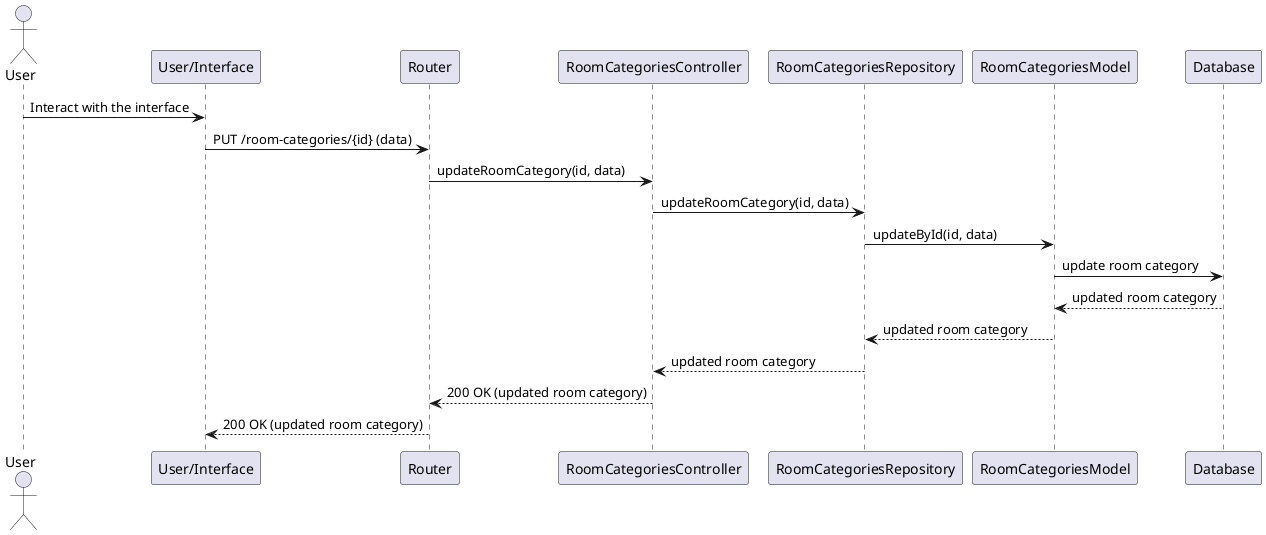 @startuml
actor User
participant "User/Interface" as UI
participant "Router" as Router
participant "RoomCategoriesController" as Controller
participant "RoomCategoriesRepository" as Repository
participant "RoomCategoriesModel" as Model
participant "Database" as DB

User -> UI: Interact with the interface
UI -> Router: PUT /room-categories/{id} (data)
Router -> Controller: updateRoomCategory(id, data)
Controller -> Repository: updateRoomCategory(id, data)
Repository -> Model: updateById(id, data)
Model -> DB: update room category
DB --> Model: updated room category
Model --> Repository: updated room category
Repository --> Controller: updated room category
Controller --> Router: 200 OK (updated room category)
Router --> UI: 200 OK (updated room category)
@enduml
